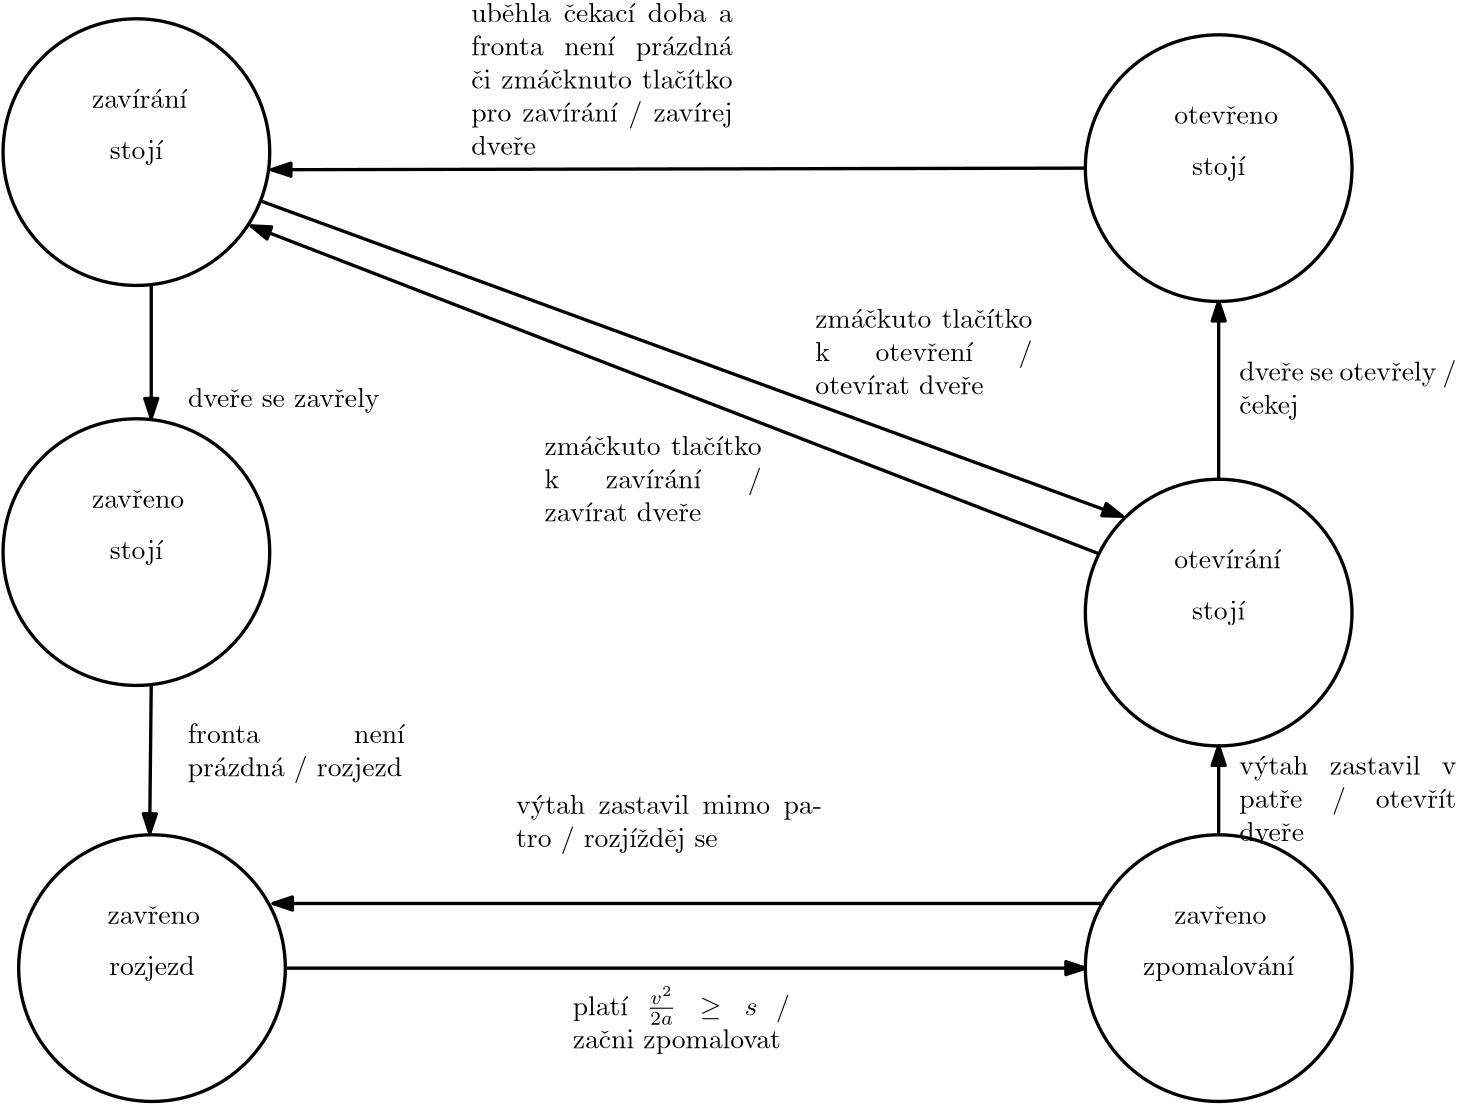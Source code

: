 <?xml version="1.0"?>
<!DOCTYPE ipe SYSTEM "ipe.dtd">
<ipe version="70218" creator="Ipe 7.2.26">
<info created="D:20230314122604" modified="D:20230314151254"/>
<ipestyle name="basic">
<symbol name="arrow/arc(spx)">
<path stroke="sym-stroke" fill="sym-stroke" pen="sym-pen">
0 0 m
-1 0.333 l
-1 -0.333 l
h
</path>
</symbol>
<symbol name="arrow/farc(spx)">
<path stroke="sym-stroke" fill="white" pen="sym-pen">
0 0 m
-1 0.333 l
-1 -0.333 l
h
</path>
</symbol>
<symbol name="arrow/ptarc(spx)">
<path stroke="sym-stroke" fill="sym-stroke" pen="sym-pen">
0 0 m
-1 0.333 l
-0.8 0 l
-1 -0.333 l
h
</path>
</symbol>
<symbol name="arrow/fptarc(spx)">
<path stroke="sym-stroke" fill="white" pen="sym-pen">
0 0 m
-1 0.333 l
-0.8 0 l
-1 -0.333 l
h
</path>
</symbol>
<symbol name="mark/circle(sx)" transformations="translations">
<path fill="sym-stroke">
0.6 0 0 0.6 0 0 e
0.4 0 0 0.4 0 0 e
</path>
</symbol>
<symbol name="mark/disk(sx)" transformations="translations">
<path fill="sym-stroke">
0.6 0 0 0.6 0 0 e
</path>
</symbol>
<symbol name="mark/fdisk(sfx)" transformations="translations">
<group>
<path fill="sym-fill">
0.5 0 0 0.5 0 0 e
</path>
<path fill="sym-stroke" fillrule="eofill">
0.6 0 0 0.6 0 0 e
0.4 0 0 0.4 0 0 e
</path>
</group>
</symbol>
<symbol name="mark/box(sx)" transformations="translations">
<path fill="sym-stroke" fillrule="eofill">
-0.6 -0.6 m
0.6 -0.6 l
0.6 0.6 l
-0.6 0.6 l
h
-0.4 -0.4 m
0.4 -0.4 l
0.4 0.4 l
-0.4 0.4 l
h
</path>
</symbol>
<symbol name="mark/square(sx)" transformations="translations">
<path fill="sym-stroke">
-0.6 -0.6 m
0.6 -0.6 l
0.6 0.6 l
-0.6 0.6 l
h
</path>
</symbol>
<symbol name="mark/fsquare(sfx)" transformations="translations">
<group>
<path fill="sym-fill">
-0.5 -0.5 m
0.5 -0.5 l
0.5 0.5 l
-0.5 0.5 l
h
</path>
<path fill="sym-stroke" fillrule="eofill">
-0.6 -0.6 m
0.6 -0.6 l
0.6 0.6 l
-0.6 0.6 l
h
-0.4 -0.4 m
0.4 -0.4 l
0.4 0.4 l
-0.4 0.4 l
h
</path>
</group>
</symbol>
<symbol name="mark/cross(sx)" transformations="translations">
<group>
<path fill="sym-stroke">
-0.43 -0.57 m
0.57 0.43 l
0.43 0.57 l
-0.57 -0.43 l
h
</path>
<path fill="sym-stroke">
-0.43 0.57 m
0.57 -0.43 l
0.43 -0.57 l
-0.57 0.43 l
h
</path>
</group>
</symbol>
<symbol name="arrow/fnormal(spx)">
<path stroke="sym-stroke" fill="white" pen="sym-pen">
0 0 m
-1 0.333 l
-1 -0.333 l
h
</path>
</symbol>
<symbol name="arrow/pointed(spx)">
<path stroke="sym-stroke" fill="sym-stroke" pen="sym-pen">
0 0 m
-1 0.333 l
-0.8 0 l
-1 -0.333 l
h
</path>
</symbol>
<symbol name="arrow/fpointed(spx)">
<path stroke="sym-stroke" fill="white" pen="sym-pen">
0 0 m
-1 0.333 l
-0.8 0 l
-1 -0.333 l
h
</path>
</symbol>
<symbol name="arrow/linear(spx)">
<path stroke="sym-stroke" pen="sym-pen">
-1 0.333 m
0 0 l
-1 -0.333 l
</path>
</symbol>
<symbol name="arrow/fdouble(spx)">
<path stroke="sym-stroke" fill="white" pen="sym-pen">
0 0 m
-1 0.333 l
-1 -0.333 l
h
-1 0 m
-2 0.333 l
-2 -0.333 l
h
</path>
</symbol>
<symbol name="arrow/double(spx)">
<path stroke="sym-stroke" fill="sym-stroke" pen="sym-pen">
0 0 m
-1 0.333 l
-1 -0.333 l
h
-1 0 m
-2 0.333 l
-2 -0.333 l
h
</path>
</symbol>
<symbol name="arrow/mid-normal(spx)">
<path stroke="sym-stroke" fill="sym-stroke" pen="sym-pen">
0.5 0 m
-0.5 0.333 l
-0.5 -0.333 l
h
</path>
</symbol>
<symbol name="arrow/mid-fnormal(spx)">
<path stroke="sym-stroke" fill="white" pen="sym-pen">
0.5 0 m
-0.5 0.333 l
-0.5 -0.333 l
h
</path>
</symbol>
<symbol name="arrow/mid-pointed(spx)">
<path stroke="sym-stroke" fill="sym-stroke" pen="sym-pen">
0.5 0 m
-0.5 0.333 l
-0.3 0 l
-0.5 -0.333 l
h
</path>
</symbol>
<symbol name="arrow/mid-fpointed(spx)">
<path stroke="sym-stroke" fill="white" pen="sym-pen">
0.5 0 m
-0.5 0.333 l
-0.3 0 l
-0.5 -0.333 l
h
</path>
</symbol>
<symbol name="arrow/mid-double(spx)">
<path stroke="sym-stroke" fill="sym-stroke" pen="sym-pen">
1 0 m
0 0.333 l
0 -0.333 l
h
0 0 m
-1 0.333 l
-1 -0.333 l
h
</path>
</symbol>
<symbol name="arrow/mid-fdouble(spx)">
<path stroke="sym-stroke" fill="white" pen="sym-pen">
1 0 m
0 0.333 l
0 -0.333 l
h
0 0 m
-1 0.333 l
-1 -0.333 l
h
</path>
</symbol>
<anglesize name="22.5 deg" value="22.5"/>
<anglesize name="30 deg" value="30"/>
<anglesize name="45 deg" value="45"/>
<anglesize name="60 deg" value="60"/>
<anglesize name="90 deg" value="90"/>
<arrowsize name="large" value="10"/>
<arrowsize name="small" value="5"/>
<arrowsize name="tiny" value="3"/>
<color name="blue" value="0 0 1"/>
<color name="brown" value="0.647 0.165 0.165"/>
<color name="darkblue" value="0 0 0.545"/>
<color name="darkcyan" value="0 0.545 0.545"/>
<color name="darkgray" value="0.663"/>
<color name="darkgreen" value="0 0.392 0"/>
<color name="darkmagenta" value="0.545 0 0.545"/>
<color name="darkorange" value="1 0.549 0"/>
<color name="darkred" value="0.545 0 0"/>
<color name="gold" value="1 0.843 0"/>
<color name="gray" value="0.745"/>
<color name="green" value="0 1 0"/>
<color name="lightblue" value="0.678 0.847 0.902"/>
<color name="lightcyan" value="0.878 1 1"/>
<color name="lightgray" value="0.827"/>
<color name="lightgreen" value="0.565 0.933 0.565"/>
<color name="lightyellow" value="1 1 0.878"/>
<color name="navy" value="0 0 0.502"/>
<color name="orange" value="1 0.647 0"/>
<color name="pink" value="1 0.753 0.796"/>
<color name="purple" value="0.627 0.125 0.941"/>
<color name="red" value="1 0 0"/>
<color name="seagreen" value="0.18 0.545 0.341"/>
<color name="turquoise" value="0.251 0.878 0.816"/>
<color name="violet" value="0.933 0.51 0.933"/>
<color name="yellow" value="1 1 0"/>
<dashstyle name="dash dot dotted" value="[4 2 1 2 1 2] 0"/>
<dashstyle name="dash dotted" value="[4 2 1 2] 0"/>
<dashstyle name="dashed" value="[4] 0"/>
<dashstyle name="dotted" value="[1 3] 0"/>
<gridsize name="10 pts (~3.5 mm)" value="10"/>
<gridsize name="14 pts (~5 mm)" value="14"/>
<gridsize name="16 pts (~6 mm)" value="16"/>
<gridsize name="20 pts (~7 mm)" value="20"/>
<gridsize name="28 pts (~10 mm)" value="28"/>
<gridsize name="32 pts (~12 mm)" value="32"/>
<gridsize name="4 pts" value="4"/>
<gridsize name="56 pts (~20 mm)" value="56"/>
<gridsize name="8 pts (~3 mm)" value="8"/>
<opacity name="10%" value="0.1"/>
<opacity name="30%" value="0.3"/>
<opacity name="50%" value="0.5"/>
<opacity name="75%" value="0.75"/>
<pen name="fat" value="1.2"/>
<pen name="heavier" value="0.8"/>
<pen name="ultrafat" value="2"/>
<symbolsize name="large" value="5"/>
<symbolsize name="small" value="2"/>
<symbolsize name="tiny" value="1.1"/>
<textsize name="Huge" value="\Huge"/>
<textsize name="LARGE" value="\LARGE"/>
<textsize name="Large" value="\Large"/>
<textsize name="footnote" value="\footnotesize"/>
<textsize name="huge" value="\huge"/>
<textsize name="large" value="\large"/>
<textsize name="script" value="\scriptsize"/>
<textsize name="small" value="\small"/>
<textsize name="tiny" value="\tiny"/>
<textstyle name="center" begin="\begin{center}" end="\end{center}"/>
<textstyle name="item" begin="\begin{itemize}\item{}" end="\end{itemize}"/>
<textstyle name="itemize" begin="\begin{itemize}" end="\end{itemize}"/>
<tiling name="falling" angle="-60" step="4" width="1"/>
<tiling name="rising" angle="30" step="4" width="1"/>
</ipestyle>
<page>
<layer name="alpha"/>
<view layers="alpha" active="alpha"/>
<path layer="alpha" matrix="1 0 0 1 -5.62055 133.769" stroke="black" pen="fat">
48 0 0 48 64 640 e
</path>
<path matrix="1 0 0 1 0 -32" stroke="black" pen="fat">
48 0 0 48 64 512 e
</path>
<path matrix="1 0 0 1 0 -160" stroke="black" pen="fat">
48 0 0 48 448 768 e
</path>
<path matrix="1 0 0 1 0 -288" stroke="black" pen="fat">
48 0 0 48 448 768 e
</path>
<text matrix="1 0 0 1 -5.62055 5.76908" transformations="translations" pos="48 784" stroke="black" type="label" width="34.344" height="6.918" depth="0" valign="baseline">zavírání</text>
<text matrix="1 0 0 1 0 -288" transformations="translations" pos="48 784" stroke="black" type="label" width="33.237" height="6.261" depth="0" valign="baseline">zavřeno</text>
<text matrix="1 0 0 1 384 -288" transformations="translations" pos="48 784" stroke="black" type="label" width="33.237" height="6.261" depth="0" valign="baseline">zavřeno</text>
<text matrix="1 0 0 1 384 -160" transformations="translations" pos="48 784" stroke="black" type="label" width="38.495" height="6.918" depth="0" valign="baseline">otevírání</text>
<text matrix="1 0 0 1 400 -176" transformations="translations" pos="48 784" stroke="black" type="label" width="19.15" height="6.926" depth="1.93" halign="center" valign="center">stojí</text>
<text matrix="1 0 0 1 400 -304" transformations="translations" pos="48 784" stroke="black" type="label" width="54.518" height="6.926" depth="1.93" halign="center" valign="center">zpomalování</text>
<text matrix="1 0 0 1 16 -304" transformations="translations" pos="48 784" stroke="black" type="label" width="30.746" height="6.926" depth="1.93" halign="center" valign="center">rozjezd</text>
<text matrix="1 0 0 1 10.3795 -10.2309" transformations="translations" pos="48 784" stroke="black" type="label" width="19.15" height="6.926" depth="1.93" halign="center" valign="center">stojí</text>
<path matrix="1 0 0 1 0 -32" stroke="black" pen="fat" arrow="normal/normal">
112 512 m
400 512 l
</path>
<path matrix="1 0 0 1 0 -32" stroke="black" pen="fat" arrow="normal/normal">
448 560 m
448 592 l
</path>
<text matrix="1 0 0 1 446.543 -242.799" transformations="translations" pos="48 784" stroke="black" type="minipage" width="78.187" height="17.899" depth="12.93" halign="center" valign="center">výtah zastavil v patře / otevřít dveře</text>
<text matrix="1 0 0 1 206.543 -322.799" transformations="translations" pos="48 784" stroke="black" type="minipage" width="78.187" height="14.502" depth="9.53" halign="center" valign="center">platí $\frac{v^2}{2a} \geq s$ / začni zpomalovat</text>
<text matrix="1 0 0 1 202.16 -252.168" transformations="translations" pos="48 784" stroke="black" type="minipage" width="110.187" height="13.164" depth="8.2" halign="center" valign="center">výtah zastavil mimo patro / rozjížděj se</text>
<text matrix="1 0 0 1 68.0112 -99.4837" transformations="translations" pos="48 784" stroke="black" type="minipage" width="78.187" height="6.926" depth="1.93" halign="center" valign="center">dveře se zavřely</text>
<path stroke="black" pen="fat">
48 0 0 48 448 768 e
</path>
<text matrix="1 0 0 1 384 0" transformations="translations" pos="48 784" stroke="black" type="label" width="37.388" height="6.261" depth="0" valign="baseline">otevřeno</text>
<text matrix="1 0 0 1 400 -16" transformations="translations" pos="48 784" stroke="black" type="label" width="19.15" height="6.926" depth="1.93" halign="center" valign="center">stojí</text>
<text matrix="1 0 0 1 67.9344 -226.696" transformations="translations" pos="48 784" stroke="black" type="minipage" width="78.187" height="13.164" depth="8.2" halign="center" valign="center">fronta není prázdná / rozjezd</text>
<text matrix="1 0 0 1 178.027 16.1598" transformations="translations" pos="48 784" stroke="black" type="minipage" width="94.187" height="29.839" depth="24.9" halign="center" valign="center">uběhla čekací doba a fronta není prázdná či zmáčknuto tlačítko pro zavírání  / zavírej dveře</text>
<text matrix="1 0 0 1 293.883 -81.9858" transformations="translations" pos="48 784" stroke="black" type="minipage" width="78.187" height="17.899" depth="12.93" halign="center" valign="center">zmáčkuto tlačítko k otevření / otevírat dveře</text>
<text matrix="1 0 0 1 446.537 -95.7007" transformations="translations" pos="48 784" stroke="black" type="minipage" width="78.187" height="13.164" depth="8.2" halign="center" valign="center">dveře se otevřely / čekej</text>
<text matrix="1 0 0 1 196.422 -127.737" transformations="translations" pos="48 784" stroke="black" type="minipage" width="78.187" height="17.899" depth="12.93" halign="center" valign="center">zmáčkuto tlačítko k zavírání / zavírat dveře</text>
<path matrix="1 0 0 1 -5.62055 -10.231" stroke="black" pen="fat">
48 0 0 48 64 640 e
</path>
<text matrix="1 0 0 1 -5.62055 -138.231" transformations="translations" pos="48 784" stroke="black" type="label" width="33.237" height="6.261" depth="0" valign="baseline">zavřeno</text>
<text matrix="1 0 0 1 10.3795 -154.231" transformations="translations" pos="48 784" stroke="black" type="label" width="19.15" height="6.926" depth="1.93" halign="center" valign="center">stojí</text>
<path stroke="black" pen="fat" arrow="normal/normal">
448 656 m
448 720 l
</path>
<path stroke="black" pen="fat" arrow="normal/normal">
400 768 m
107.002 767.437 l
</path>
<path stroke="black" pen="fat" arrow="normal/normal">
63.724 725.845 m
63.724 678.071 l
</path>
<path stroke="black" pen="fat" arrow="normal/normal">
63.724 581.959 m
63.162 528.564 l
</path>
<path stroke="black" pen="fat" arrow="normal/normal">
103.068 756.196 m
413.322 642.661 l
</path>
<path stroke="black" pen="fat" arrow="normal/normal">
404.891 629.172 m
99.6955 747.203 l
</path>
<path stroke="black" pen="fat" arrow="normal/normal">
406.578 503.272 m
107.564 503.272 l
</path>
</page>
</ipe>
